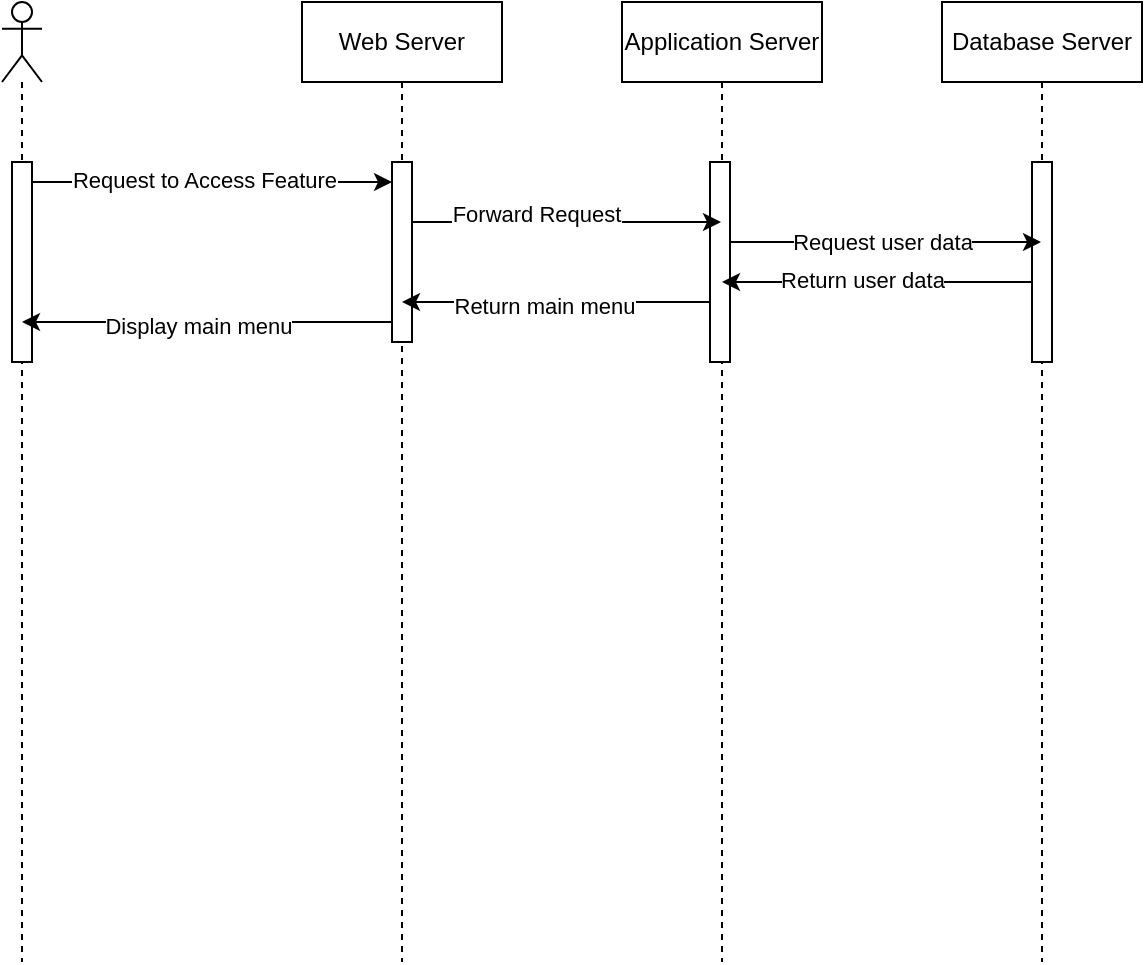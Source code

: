 <mxfile>
    <diagram id="uaWeK2YkMorLsxYSsMGl" name="search recipe">
        <mxGraphModel dx="1374" dy="782" grid="1" gridSize="10" guides="1" tooltips="1" connect="1" arrows="1" fold="1" page="1" pageScale="1" pageWidth="827" pageHeight="1169" math="0" shadow="0">
            <root>
                <mxCell id="0"/>
                <mxCell id="1" parent="0"/>
                <mxCell id="8" value="" style="shape=umlLifeline;participant=umlActor;perimeter=lifelinePerimeter;whiteSpace=wrap;html=1;container=1;collapsible=0;recursiveResize=0;verticalAlign=top;spacingTop=36;outlineConnect=0;" parent="1" vertex="1">
                    <mxGeometry x="50" y="80" width="20" height="480" as="geometry"/>
                </mxCell>
                <mxCell id="_7awtFsyc7NLHpmCiwAT-12" value="" style="html=1;points=[];perimeter=orthogonalPerimeter;" vertex="1" parent="8">
                    <mxGeometry x="5" y="80" width="10" height="100" as="geometry"/>
                </mxCell>
                <mxCell id="9" value="Web Server" style="shape=umlLifeline;perimeter=lifelinePerimeter;whiteSpace=wrap;html=1;container=1;collapsible=0;recursiveResize=0;outlineConnect=0;" vertex="1" parent="1">
                    <mxGeometry x="200" y="80" width="100" height="480" as="geometry"/>
                </mxCell>
                <mxCell id="_7awtFsyc7NLHpmCiwAT-14" value="" style="html=1;points=[];perimeter=orthogonalPerimeter;" vertex="1" parent="9">
                    <mxGeometry x="45" y="80" width="10" height="90" as="geometry"/>
                </mxCell>
                <mxCell id="11" value="Application Server" style="shape=umlLifeline;perimeter=lifelinePerimeter;whiteSpace=wrap;html=1;container=1;collapsible=0;recursiveResize=0;outlineConnect=0;" vertex="1" parent="1">
                    <mxGeometry x="360" y="80" width="100" height="480" as="geometry"/>
                </mxCell>
                <mxCell id="_7awtFsyc7NLHpmCiwAT-16" value="" style="html=1;points=[];perimeter=orthogonalPerimeter;" vertex="1" parent="11">
                    <mxGeometry x="44" y="80" width="10" height="100" as="geometry"/>
                </mxCell>
                <mxCell id="12" value="Database Server" style="shape=umlLifeline;perimeter=lifelinePerimeter;whiteSpace=wrap;html=1;container=1;collapsible=0;recursiveResize=0;outlineConnect=0;" vertex="1" parent="1">
                    <mxGeometry x="520" y="80" width="100" height="480" as="geometry"/>
                </mxCell>
                <mxCell id="_7awtFsyc7NLHpmCiwAT-18" value="" style="html=1;points=[];perimeter=orthogonalPerimeter;" vertex="1" parent="12">
                    <mxGeometry x="45" y="80" width="10" height="100" as="geometry"/>
                </mxCell>
                <mxCell id="_7awtFsyc7NLHpmCiwAT-15" style="edgeStyle=none;html=1;" edge="1" parent="1" source="_7awtFsyc7NLHpmCiwAT-12" target="_7awtFsyc7NLHpmCiwAT-14">
                    <mxGeometry relative="1" as="geometry">
                        <Array as="points">
                            <mxPoint x="170" y="170"/>
                        </Array>
                    </mxGeometry>
                </mxCell>
                <mxCell id="_7awtFsyc7NLHpmCiwAT-21" value="Request to Access Feature" style="edgeLabel;html=1;align=center;verticalAlign=middle;resizable=0;points=[];" vertex="1" connectable="0" parent="_7awtFsyc7NLHpmCiwAT-15">
                    <mxGeometry x="-0.05" y="1" relative="1" as="geometry">
                        <mxPoint as="offset"/>
                    </mxGeometry>
                </mxCell>
                <mxCell id="_7awtFsyc7NLHpmCiwAT-19" style="edgeStyle=none;html=1;" edge="1" parent="1" source="_7awtFsyc7NLHpmCiwAT-16" target="12">
                    <mxGeometry relative="1" as="geometry">
                        <Array as="points">
                            <mxPoint x="500" y="200"/>
                        </Array>
                    </mxGeometry>
                </mxCell>
                <mxCell id="_7awtFsyc7NLHpmCiwAT-23" value="Request user data" style="edgeLabel;html=1;align=center;verticalAlign=middle;resizable=0;points=[];" vertex="1" connectable="0" parent="_7awtFsyc7NLHpmCiwAT-19">
                    <mxGeometry x="-0.228" y="-1" relative="1" as="geometry">
                        <mxPoint x="16" y="-1" as="offset"/>
                    </mxGeometry>
                </mxCell>
                <mxCell id="_7awtFsyc7NLHpmCiwAT-20" style="edgeStyle=none;html=1;" edge="1" parent="1" source="_7awtFsyc7NLHpmCiwAT-14" target="11">
                    <mxGeometry relative="1" as="geometry">
                        <Array as="points">
                            <mxPoint x="330" y="190"/>
                        </Array>
                    </mxGeometry>
                </mxCell>
                <mxCell id="_7awtFsyc7NLHpmCiwAT-22" value="Forward Request" style="edgeLabel;html=1;align=center;verticalAlign=middle;resizable=0;points=[];" vertex="1" connectable="0" parent="_7awtFsyc7NLHpmCiwAT-20">
                    <mxGeometry x="-0.197" y="4" relative="1" as="geometry">
                        <mxPoint as="offset"/>
                    </mxGeometry>
                </mxCell>
                <mxCell id="_7awtFsyc7NLHpmCiwAT-24" style="edgeStyle=none;html=1;" edge="1" parent="1" source="_7awtFsyc7NLHpmCiwAT-18" target="11">
                    <mxGeometry relative="1" as="geometry">
                        <Array as="points">
                            <mxPoint x="490" y="220"/>
                        </Array>
                    </mxGeometry>
                </mxCell>
                <mxCell id="_7awtFsyc7NLHpmCiwAT-25" value="Return user data" style="edgeLabel;html=1;align=center;verticalAlign=middle;resizable=0;points=[];" vertex="1" connectable="0" parent="_7awtFsyc7NLHpmCiwAT-24">
                    <mxGeometry x="0.106" y="-1" relative="1" as="geometry">
                        <mxPoint as="offset"/>
                    </mxGeometry>
                </mxCell>
                <mxCell id="_7awtFsyc7NLHpmCiwAT-26" style="edgeStyle=none;html=1;" edge="1" parent="1" source="_7awtFsyc7NLHpmCiwAT-16" target="9">
                    <mxGeometry relative="1" as="geometry">
                        <Array as="points">
                            <mxPoint x="330" y="230"/>
                        </Array>
                    </mxGeometry>
                </mxCell>
                <mxCell id="_7awtFsyc7NLHpmCiwAT-27" value="Return main menu" style="edgeLabel;html=1;align=center;verticalAlign=middle;resizable=0;points=[];" vertex="1" connectable="0" parent="_7awtFsyc7NLHpmCiwAT-26">
                    <mxGeometry x="0.087" y="2" relative="1" as="geometry">
                        <mxPoint as="offset"/>
                    </mxGeometry>
                </mxCell>
                <mxCell id="_7awtFsyc7NLHpmCiwAT-28" style="edgeStyle=none;html=1;" edge="1" parent="1" source="_7awtFsyc7NLHpmCiwAT-14" target="8">
                    <mxGeometry relative="1" as="geometry">
                        <Array as="points">
                            <mxPoint x="160" y="240"/>
                        </Array>
                    </mxGeometry>
                </mxCell>
                <mxCell id="_7awtFsyc7NLHpmCiwAT-29" value="Display main menu" style="edgeLabel;html=1;align=center;verticalAlign=middle;resizable=0;points=[];" vertex="1" connectable="0" parent="_7awtFsyc7NLHpmCiwAT-28">
                    <mxGeometry x="0.046" y="2" relative="1" as="geometry">
                        <mxPoint as="offset"/>
                    </mxGeometry>
                </mxCell>
            </root>
        </mxGraphModel>
    </diagram>
    <diagram id="yJpPahA0atL6h65yD0OP" name="Page-2">
        <mxGraphModel dx="1374" dy="782" grid="1" gridSize="10" guides="1" tooltips="1" connect="1" arrows="1" fold="1" page="1" pageScale="1" pageWidth="850" pageHeight="1100" math="0" shadow="0">
            <root>
                <mxCell id="dgODYpSrmN6j6d3zGDdI-0"/>
                <mxCell id="dgODYpSrmN6j6d3zGDdI-1" parent="dgODYpSrmN6j6d3zGDdI-0"/>
                <mxCell id="VzWW1gZvNLnzTXxU9wYz-0" value="" style="shape=umlLifeline;participant=umlActor;perimeter=lifelinePerimeter;whiteSpace=wrap;html=1;container=1;collapsible=0;recursiveResize=0;verticalAlign=top;spacingTop=36;outlineConnect=0;" vertex="1" parent="dgODYpSrmN6j6d3zGDdI-1">
                    <mxGeometry x="110" y="80" width="20" height="480" as="geometry"/>
                </mxCell>
                <mxCell id="VzWW1gZvNLnzTXxU9wYz-1" value="Web Server" style="shape=umlLifeline;perimeter=lifelinePerimeter;whiteSpace=wrap;html=1;container=1;collapsible=0;recursiveResize=0;outlineConnect=0;" vertex="1" parent="dgODYpSrmN6j6d3zGDdI-1">
                    <mxGeometry x="200" y="80" width="100" height="480" as="geometry"/>
                </mxCell>
                <mxCell id="VzWW1gZvNLnzTXxU9wYz-2" value="Application Server" style="shape=umlLifeline;perimeter=lifelinePerimeter;whiteSpace=wrap;html=1;container=1;collapsible=0;recursiveResize=0;outlineConnect=0;" vertex="1" parent="dgODYpSrmN6j6d3zGDdI-1">
                    <mxGeometry x="360" y="80" width="100" height="480" as="geometry"/>
                </mxCell>
                <mxCell id="VzWW1gZvNLnzTXxU9wYz-3" value="Database Server" style="shape=umlLifeline;perimeter=lifelinePerimeter;whiteSpace=wrap;html=1;container=1;collapsible=0;recursiveResize=0;outlineConnect=0;" vertex="1" parent="dgODYpSrmN6j6d3zGDdI-1">
                    <mxGeometry x="520" y="80" width="100" height="480" as="geometry"/>
                </mxCell>
            </root>
        </mxGraphModel>
    </diagram>
</mxfile>